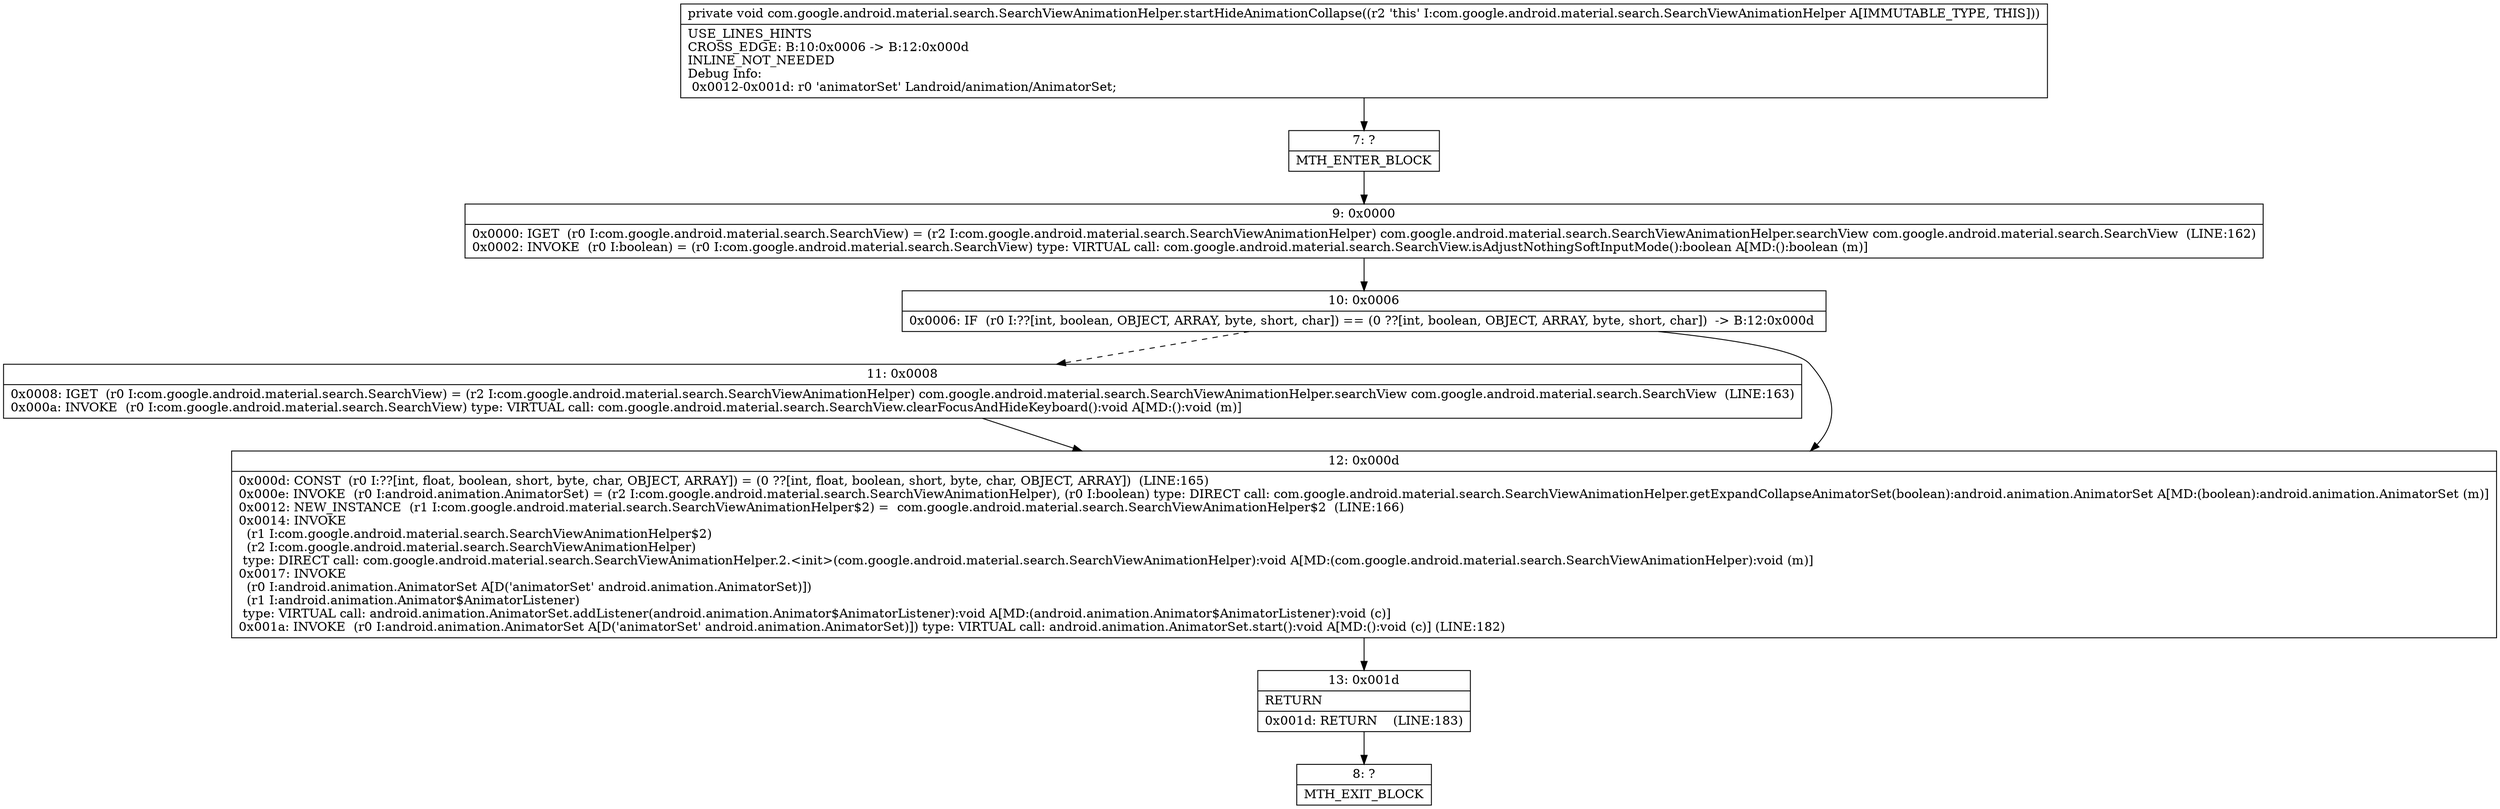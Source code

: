 digraph "CFG forcom.google.android.material.search.SearchViewAnimationHelper.startHideAnimationCollapse()V" {
Node_7 [shape=record,label="{7\:\ ?|MTH_ENTER_BLOCK\l}"];
Node_9 [shape=record,label="{9\:\ 0x0000|0x0000: IGET  (r0 I:com.google.android.material.search.SearchView) = (r2 I:com.google.android.material.search.SearchViewAnimationHelper) com.google.android.material.search.SearchViewAnimationHelper.searchView com.google.android.material.search.SearchView  (LINE:162)\l0x0002: INVOKE  (r0 I:boolean) = (r0 I:com.google.android.material.search.SearchView) type: VIRTUAL call: com.google.android.material.search.SearchView.isAdjustNothingSoftInputMode():boolean A[MD:():boolean (m)]\l}"];
Node_10 [shape=record,label="{10\:\ 0x0006|0x0006: IF  (r0 I:??[int, boolean, OBJECT, ARRAY, byte, short, char]) == (0 ??[int, boolean, OBJECT, ARRAY, byte, short, char])  \-\> B:12:0x000d \l}"];
Node_11 [shape=record,label="{11\:\ 0x0008|0x0008: IGET  (r0 I:com.google.android.material.search.SearchView) = (r2 I:com.google.android.material.search.SearchViewAnimationHelper) com.google.android.material.search.SearchViewAnimationHelper.searchView com.google.android.material.search.SearchView  (LINE:163)\l0x000a: INVOKE  (r0 I:com.google.android.material.search.SearchView) type: VIRTUAL call: com.google.android.material.search.SearchView.clearFocusAndHideKeyboard():void A[MD:():void (m)]\l}"];
Node_12 [shape=record,label="{12\:\ 0x000d|0x000d: CONST  (r0 I:??[int, float, boolean, short, byte, char, OBJECT, ARRAY]) = (0 ??[int, float, boolean, short, byte, char, OBJECT, ARRAY])  (LINE:165)\l0x000e: INVOKE  (r0 I:android.animation.AnimatorSet) = (r2 I:com.google.android.material.search.SearchViewAnimationHelper), (r0 I:boolean) type: DIRECT call: com.google.android.material.search.SearchViewAnimationHelper.getExpandCollapseAnimatorSet(boolean):android.animation.AnimatorSet A[MD:(boolean):android.animation.AnimatorSet (m)]\l0x0012: NEW_INSTANCE  (r1 I:com.google.android.material.search.SearchViewAnimationHelper$2) =  com.google.android.material.search.SearchViewAnimationHelper$2  (LINE:166)\l0x0014: INVOKE  \l  (r1 I:com.google.android.material.search.SearchViewAnimationHelper$2)\l  (r2 I:com.google.android.material.search.SearchViewAnimationHelper)\l type: DIRECT call: com.google.android.material.search.SearchViewAnimationHelper.2.\<init\>(com.google.android.material.search.SearchViewAnimationHelper):void A[MD:(com.google.android.material.search.SearchViewAnimationHelper):void (m)]\l0x0017: INVOKE  \l  (r0 I:android.animation.AnimatorSet A[D('animatorSet' android.animation.AnimatorSet)])\l  (r1 I:android.animation.Animator$AnimatorListener)\l type: VIRTUAL call: android.animation.AnimatorSet.addListener(android.animation.Animator$AnimatorListener):void A[MD:(android.animation.Animator$AnimatorListener):void (c)]\l0x001a: INVOKE  (r0 I:android.animation.AnimatorSet A[D('animatorSet' android.animation.AnimatorSet)]) type: VIRTUAL call: android.animation.AnimatorSet.start():void A[MD:():void (c)] (LINE:182)\l}"];
Node_13 [shape=record,label="{13\:\ 0x001d|RETURN\l|0x001d: RETURN    (LINE:183)\l}"];
Node_8 [shape=record,label="{8\:\ ?|MTH_EXIT_BLOCK\l}"];
MethodNode[shape=record,label="{private void com.google.android.material.search.SearchViewAnimationHelper.startHideAnimationCollapse((r2 'this' I:com.google.android.material.search.SearchViewAnimationHelper A[IMMUTABLE_TYPE, THIS]))  | USE_LINES_HINTS\lCROSS_EDGE: B:10:0x0006 \-\> B:12:0x000d\lINLINE_NOT_NEEDED\lDebug Info:\l  0x0012\-0x001d: r0 'animatorSet' Landroid\/animation\/AnimatorSet;\l}"];
MethodNode -> Node_7;Node_7 -> Node_9;
Node_9 -> Node_10;
Node_10 -> Node_11[style=dashed];
Node_10 -> Node_12;
Node_11 -> Node_12;
Node_12 -> Node_13;
Node_13 -> Node_8;
}


